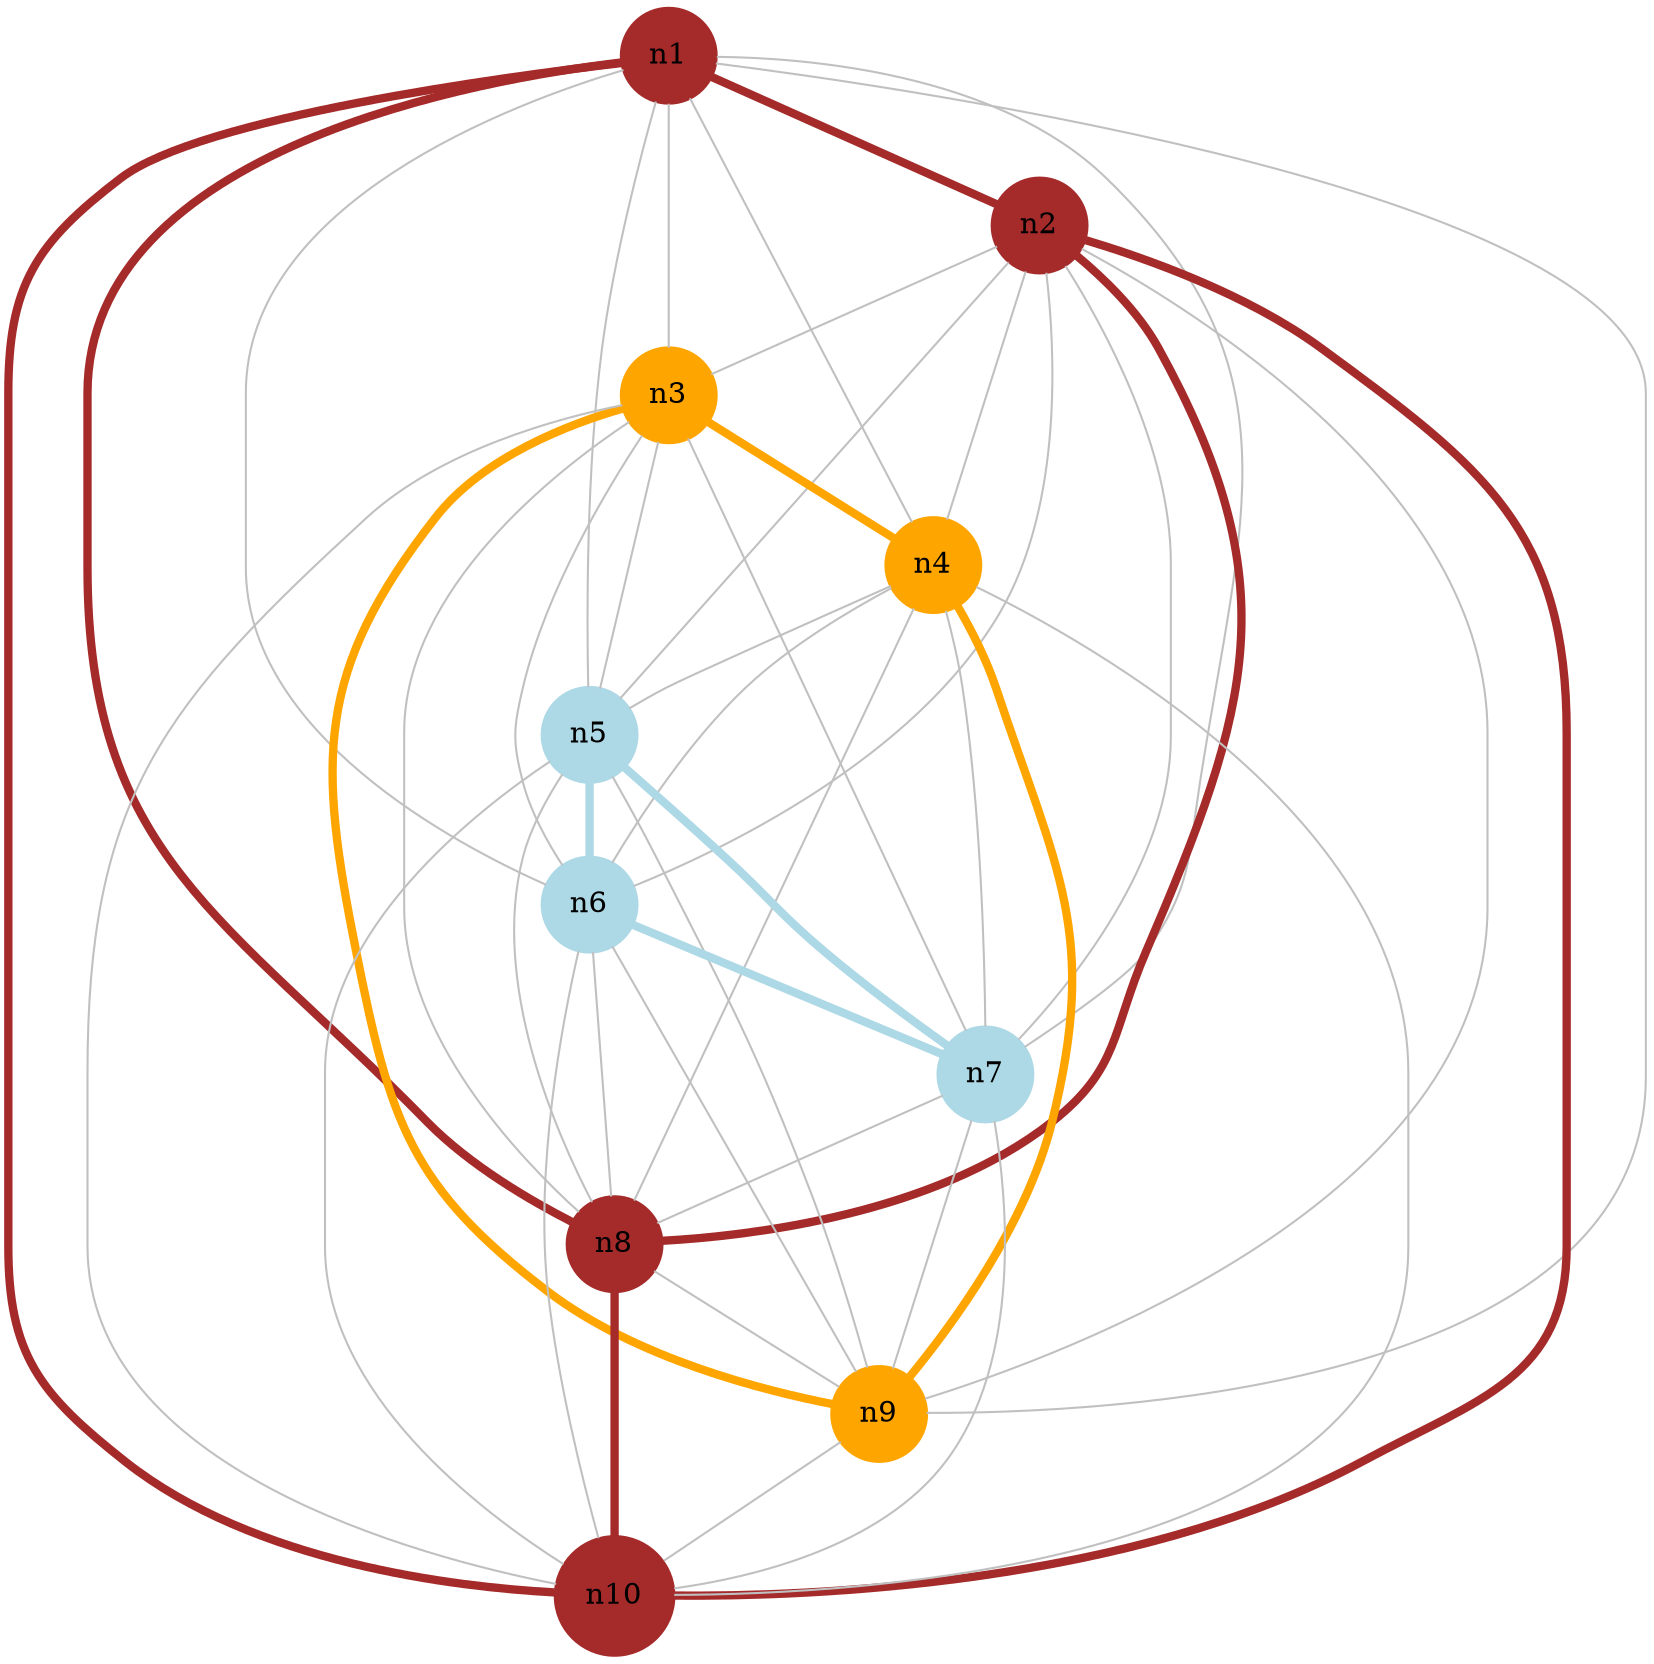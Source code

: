graph neato{
node [shape=circle,style=filled,color=brown] n1
node [shape=circle,style=filled,color=brown] n2
node [shape=circle,style=filled,color=orange] n3
node [shape=circle,style=filled,color=orange] n4
node [shape=circle,style=filled,color=lightblue] n5
node [shape=circle,style=filled,color=lightblue] n6
node [shape=circle,style=filled,color=lightblue] n7
node [shape=circle,style=filled,color=brown] n8
node [shape=circle,style=filled,color=orange] n9
node [shape=circle,style=filled,color=brown] n10
edge [color=brown,penwidth=4] n1--n2
edge [color=grey,penwidth=1] n1--n3
edge [color=grey,penwidth=1] n1--n4
edge [color=grey,penwidth=1] n1--n5
edge [color=grey,penwidth=1] n1--n6
edge [color=grey,penwidth=1] n1--n7
edge [color=brown,penwidth=4] n1--n8
edge [color=grey,penwidth=1] n1--n9
edge [color=brown,penwidth=4] n1--n10
edge [color=grey,penwidth=1] n2--n3
edge [color=grey,penwidth=1] n2--n4
edge [color=grey,penwidth=1] n2--n5
edge [color=grey,penwidth=1] n2--n6
edge [color=grey,penwidth=1] n2--n7
edge [color=brown,penwidth=4] n2--n8
edge [color=grey,penwidth=1] n2--n9
edge [color=brown,penwidth=4] n2--n10
edge [color=orange,penwidth=4] n3--n4
edge [color=grey,penwidth=1] n3--n5
edge [color=grey,penwidth=1] n3--n6
edge [color=grey,penwidth=1] n3--n7
edge [color=grey,penwidth=1] n3--n8
edge [color=orange,penwidth=4] n3--n9
edge [color=grey,penwidth=1] n3--n10
edge [color=grey,penwidth=1] n4--n5
edge [color=grey,penwidth=1] n4--n6
edge [color=grey,penwidth=1] n4--n7
edge [color=grey,penwidth=1] n4--n8
edge [color=orange,penwidth=4] n4--n9
edge [color=grey,penwidth=1] n4--n10
edge [color=lightblue,penwidth=4] n5--n6
edge [color=lightblue,penwidth=4] n5--n7
edge [color=grey,penwidth=1] n5--n8
edge [color=grey,penwidth=1] n5--n9
edge [color=grey,penwidth=1] n5--n10
edge [color=lightblue,penwidth=4] n6--n7
edge [color=grey,penwidth=1] n6--n8
edge [color=grey,penwidth=1] n6--n9
edge [color=grey,penwidth=1] n6--n10
edge [color=grey,penwidth=1] n7--n8
edge [color=grey,penwidth=1] n7--n9
edge [color=grey,penwidth=1] n7--n10
edge [color=grey,penwidth=1] n8--n9
edge [color=brown,penwidth=4] n8--n10
edge [color=grey,penwidth=1] n9--n10
}
